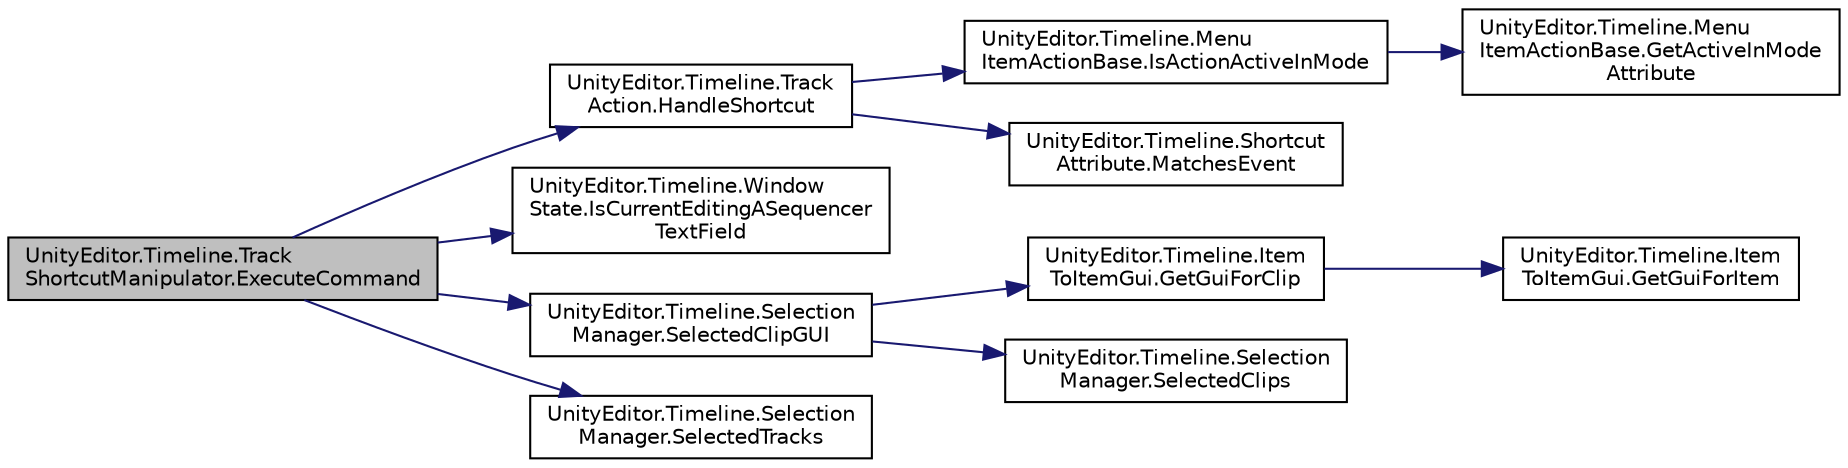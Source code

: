 digraph "UnityEditor.Timeline.TrackShortcutManipulator.ExecuteCommand"
{
 // LATEX_PDF_SIZE
  edge [fontname="Helvetica",fontsize="10",labelfontname="Helvetica",labelfontsize="10"];
  node [fontname="Helvetica",fontsize="10",shape=record];
  rankdir="LR";
  Node1 [label="UnityEditor.Timeline.Track\lShortcutManipulator.ExecuteCommand",height=0.2,width=0.4,color="black", fillcolor="grey75", style="filled", fontcolor="black",tooltip=" "];
  Node1 -> Node2 [color="midnightblue",fontsize="10",style="solid",fontname="Helvetica"];
  Node2 [label="UnityEditor.Timeline.Track\lAction.HandleShortcut",height=0.2,width=0.4,color="black", fillcolor="white", style="filled",URL="$class_unity_editor_1_1_timeline_1_1_track_action.html#a95af73057a5aec7baa1c83c337346dd7",tooltip=" "];
  Node2 -> Node3 [color="midnightblue",fontsize="10",style="solid",fontname="Helvetica"];
  Node3 [label="UnityEditor.Timeline.Menu\lItemActionBase.IsActionActiveInMode",height=0.2,width=0.4,color="black", fillcolor="white", style="filled",URL="$class_unity_editor_1_1_timeline_1_1_menu_item_action_base.html#a0e4d7d19acfbee1fb8a776cadcb2bb13",tooltip=" "];
  Node3 -> Node4 [color="midnightblue",fontsize="10",style="solid",fontname="Helvetica"];
  Node4 [label="UnityEditor.Timeline.Menu\lItemActionBase.GetActiveInMode\lAttribute",height=0.2,width=0.4,color="black", fillcolor="white", style="filled",URL="$class_unity_editor_1_1_timeline_1_1_menu_item_action_base.html#afce2e013cbbe61f97568b49932d48231",tooltip=" "];
  Node2 -> Node5 [color="midnightblue",fontsize="10",style="solid",fontname="Helvetica"];
  Node5 [label="UnityEditor.Timeline.Shortcut\lAttribute.MatchesEvent",height=0.2,width=0.4,color="black", fillcolor="white", style="filled",URL="$class_unity_editor_1_1_timeline_1_1_shortcut_attribute.html#a527ae86b27596f7171aab86f3adfa749",tooltip=" "];
  Node1 -> Node6 [color="midnightblue",fontsize="10",style="solid",fontname="Helvetica"];
  Node6 [label="UnityEditor.Timeline.Window\lState.IsCurrentEditingASequencer\lTextField",height=0.2,width=0.4,color="black", fillcolor="white", style="filled",URL="$class_unity_editor_1_1_timeline_1_1_window_state.html#a6904fd1570b48a1f42e77c2afcb6f50a",tooltip=" "];
  Node1 -> Node7 [color="midnightblue",fontsize="10",style="solid",fontname="Helvetica"];
  Node7 [label="UnityEditor.Timeline.Selection\lManager.SelectedClipGUI",height=0.2,width=0.4,color="black", fillcolor="white", style="filled",URL="$class_unity_editor_1_1_timeline_1_1_selection_manager.html#ac3460020a973e3a6c241f84d75cf0ecc",tooltip=" "];
  Node7 -> Node8 [color="midnightblue",fontsize="10",style="solid",fontname="Helvetica"];
  Node8 [label="UnityEditor.Timeline.Item\lToItemGui.GetGuiForClip",height=0.2,width=0.4,color="black", fillcolor="white", style="filled",URL="$class_unity_editor_1_1_timeline_1_1_item_to_item_gui.html#abc05dbed21566341545f7f8d548c56bf",tooltip=" "];
  Node8 -> Node9 [color="midnightblue",fontsize="10",style="solid",fontname="Helvetica"];
  Node9 [label="UnityEditor.Timeline.Item\lToItemGui.GetGuiForItem",height=0.2,width=0.4,color="black", fillcolor="white", style="filled",URL="$class_unity_editor_1_1_timeline_1_1_item_to_item_gui.html#afcf4b6d0ac7ebad4cca3a83ae207d59b",tooltip=" "];
  Node7 -> Node10 [color="midnightblue",fontsize="10",style="solid",fontname="Helvetica"];
  Node10 [label="UnityEditor.Timeline.Selection\lManager.SelectedClips",height=0.2,width=0.4,color="black", fillcolor="white", style="filled",URL="$class_unity_editor_1_1_timeline_1_1_selection_manager.html#a7ba16cd0f29030674819bbb430e24efc",tooltip=" "];
  Node1 -> Node11 [color="midnightblue",fontsize="10",style="solid",fontname="Helvetica"];
  Node11 [label="UnityEditor.Timeline.Selection\lManager.SelectedTracks",height=0.2,width=0.4,color="black", fillcolor="white", style="filled",URL="$class_unity_editor_1_1_timeline_1_1_selection_manager.html#a3f7cb4a9d2f8441e66550d00de5ae731",tooltip=" "];
}
